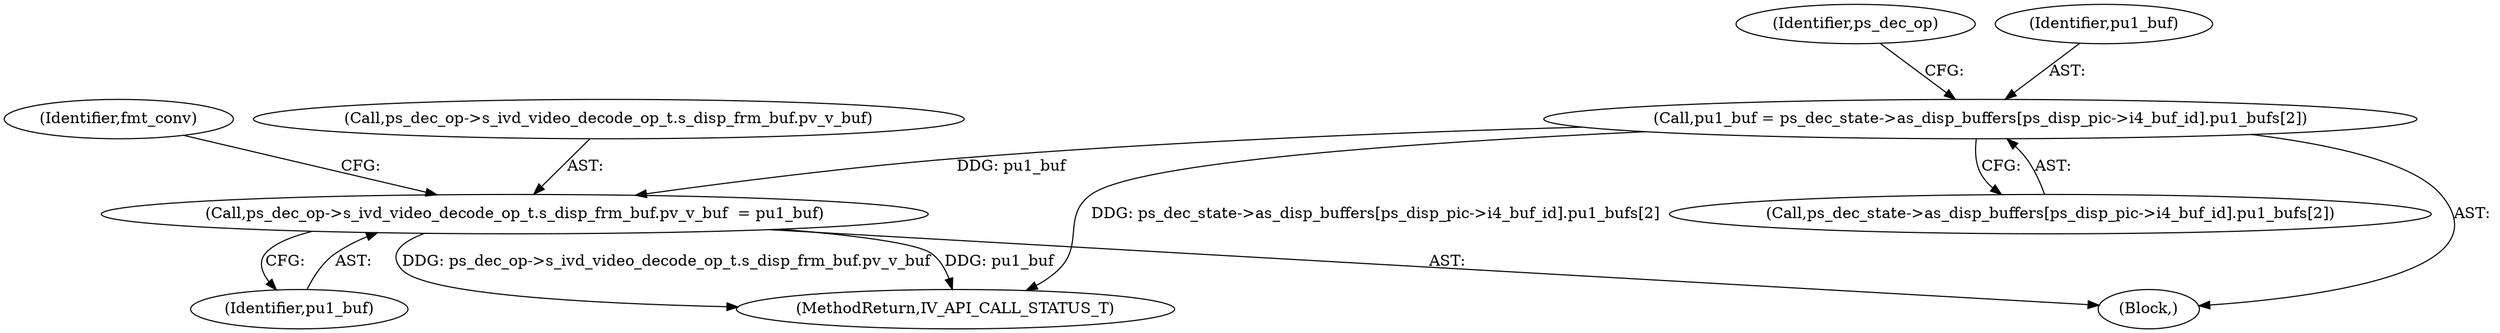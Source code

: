 digraph "0_Android_a86eb798d077b9b25c8f8c77e3c02c2f287c1ce7@pointer" {
"1000663" [label="(Call,ps_dec_op->s_ivd_video_decode_op_t.s_disp_frm_buf.pv_v_buf  = pu1_buf)"];
"1000650" [label="(Call,pu1_buf = ps_dec_state->as_disp_buffers[ps_disp_pic->i4_buf_id].pu1_bufs[2])"];
"1000671" [label="(Identifier,pu1_buf)"];
"1000673" [label="(Identifier,fmt_conv)"];
"1000663" [label="(Call,ps_dec_op->s_ivd_video_decode_op_t.s_disp_frm_buf.pv_v_buf  = pu1_buf)"];
"1000650" [label="(Call,pu1_buf = ps_dec_state->as_disp_buffers[ps_disp_pic->i4_buf_id].pu1_bufs[2])"];
"1000667" [label="(Identifier,ps_dec_op)"];
"1000652" [label="(Call,ps_dec_state->as_disp_buffers[ps_disp_pic->i4_buf_id].pu1_bufs[2])"];
"1001689" [label="(MethodReturn,IV_API_CALL_STATUS_T)"];
"1000664" [label="(Call,ps_dec_op->s_ivd_video_decode_op_t.s_disp_frm_buf.pv_v_buf)"];
"1000626" [label="(Block,)"];
"1000651" [label="(Identifier,pu1_buf)"];
"1000663" -> "1000626"  [label="AST: "];
"1000663" -> "1000671"  [label="CFG: "];
"1000664" -> "1000663"  [label="AST: "];
"1000671" -> "1000663"  [label="AST: "];
"1000673" -> "1000663"  [label="CFG: "];
"1000663" -> "1001689"  [label="DDG: ps_dec_op->s_ivd_video_decode_op_t.s_disp_frm_buf.pv_v_buf"];
"1000663" -> "1001689"  [label="DDG: pu1_buf"];
"1000650" -> "1000663"  [label="DDG: pu1_buf"];
"1000650" -> "1000626"  [label="AST: "];
"1000650" -> "1000652"  [label="CFG: "];
"1000651" -> "1000650"  [label="AST: "];
"1000652" -> "1000650"  [label="AST: "];
"1000667" -> "1000650"  [label="CFG: "];
"1000650" -> "1001689"  [label="DDG: ps_dec_state->as_disp_buffers[ps_disp_pic->i4_buf_id].pu1_bufs[2]"];
}
